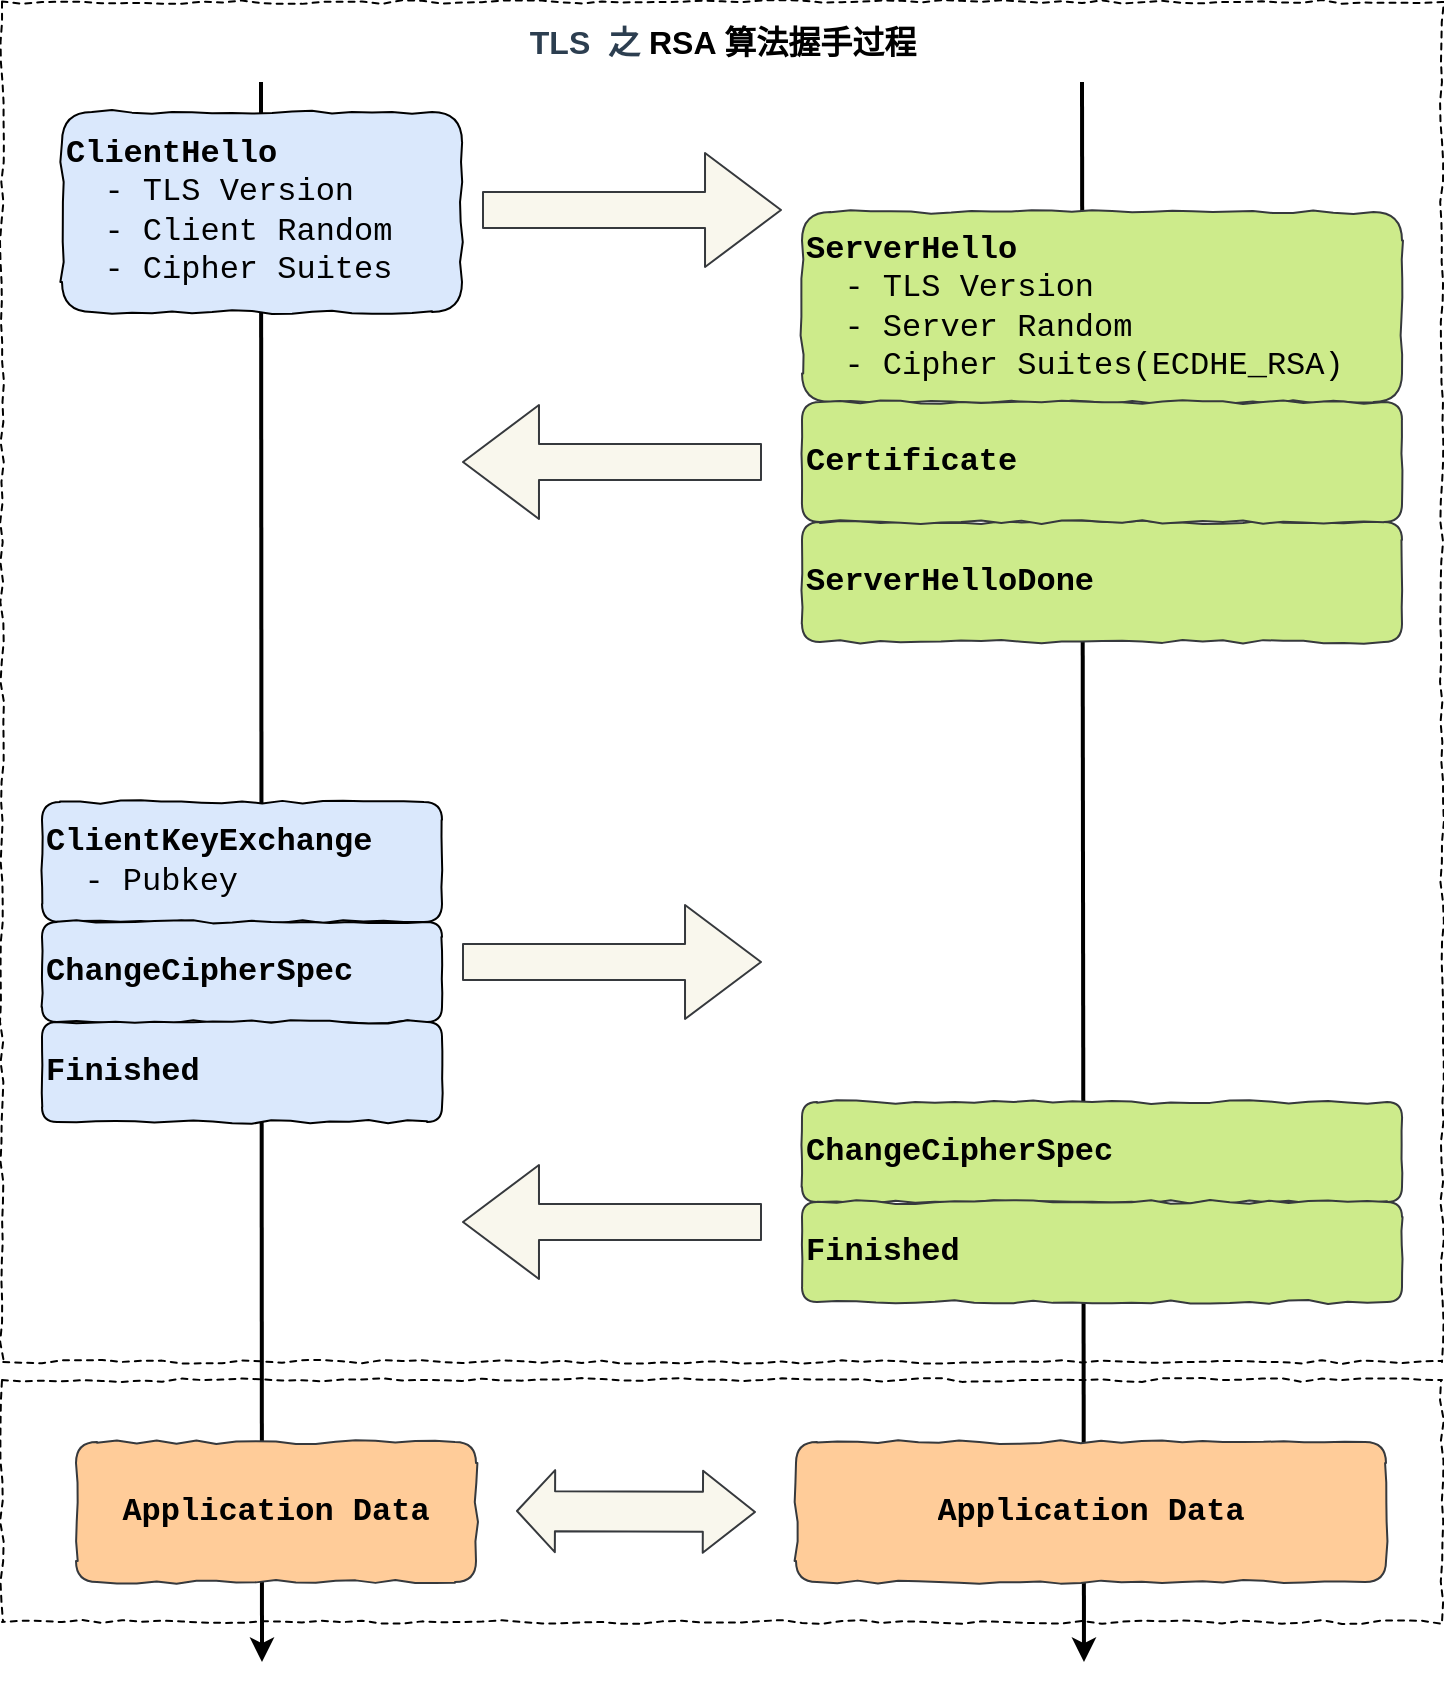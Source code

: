 <mxfile version="17.2.3" type="github">
  <diagram id="x2PmlvAJv_ifcK5xUWja" name="第 1 页">
    <mxGraphModel dx="929" dy="532" grid="1" gridSize="10" guides="1" tooltips="1" connect="1" arrows="1" fold="1" page="1" pageScale="1" pageWidth="827" pageHeight="1169" math="0" shadow="0">
      <root>
        <mxCell id="0" />
        <mxCell id="1" parent="0" />
        <mxCell id="-5DfbcvIHxEYxNOzWpbB-26" value="" style="rounded=0;whiteSpace=wrap;html=1;shadow=0;comic=1;sketch=0;fontFamily=Courier New;fontSize=16;align=left;dashed=1;" parent="1" vertex="1">
          <mxGeometry x="70" y="1169" width="720" height="121" as="geometry" />
        </mxCell>
        <mxCell id="-5DfbcvIHxEYxNOzWpbB-25" value="" style="rounded=0;whiteSpace=wrap;html=1;shadow=0;comic=1;sketch=0;fontFamily=Courier New;fontSize=16;align=left;dashed=1;" parent="1" vertex="1">
          <mxGeometry x="70" y="480" width="720" height="680" as="geometry" />
        </mxCell>
        <mxCell id="-5DfbcvIHxEYxNOzWpbB-24" value="" style="endArrow=classic;html=1;fontFamily=Courier New;fontSize=16;fontColor=#000000;strokeWidth=2;" parent="1" edge="1">
          <mxGeometry width="50" height="50" relative="1" as="geometry">
            <mxPoint x="610" y="520" as="sourcePoint" />
            <mxPoint x="611" y="1310" as="targetPoint" />
          </mxGeometry>
        </mxCell>
        <mxCell id="-5DfbcvIHxEYxNOzWpbB-23" value="" style="endArrow=classic;html=1;fontFamily=Courier New;fontSize=16;fontColor=#000000;strokeWidth=2;" parent="1" edge="1">
          <mxGeometry width="50" height="50" relative="1" as="geometry">
            <mxPoint x="199.5" y="520" as="sourcePoint" />
            <mxPoint x="200" y="1310" as="targetPoint" />
          </mxGeometry>
        </mxCell>
        <mxCell id="-5DfbcvIHxEYxNOzWpbB-1" value="&lt;div style=&quot;overflow: auto ; margin-top: 0px ; margin-bottom: 0px ; font-size: 16px&quot; class=&quot;newpage&quot;&gt;&lt;font style=&quot;font-size: 16px&quot;&gt;&lt;b&gt;ClientHello&lt;/b&gt;&lt;/font&gt;&lt;/div&gt;&lt;div style=&quot;overflow: auto ; margin-top: 0px ; margin-bottom: 0px ; font-size: 16px&quot; class=&quot;newpage&quot;&gt;&lt;font&gt;&amp;nbsp; - TLS Version&lt;/font&gt;&lt;/div&gt;&lt;div style=&quot;overflow: auto ; margin-top: 0px ; margin-bottom: 0px ; font-size: 16px&quot; class=&quot;newpage&quot;&gt;&lt;font&gt;&amp;nbsp; - Client Random&lt;/font&gt;&lt;/div&gt;&lt;div style=&quot;overflow: auto ; margin-top: 0px ; margin-bottom: 0px ; font-size: 16px&quot; class=&quot;newpage&quot;&gt;&lt;font&gt;&amp;nbsp; - Cipher Suites&lt;/font&gt;&lt;/div&gt;&lt;div style=&quot;overflow: auto ; margin-top: 0px ; margin-bottom: 0px ; font-size: 16px&quot; class=&quot;newpage&quot;&gt;&lt;font style=&quot;font-size: 16px&quot;&gt;&lt;/font&gt;&lt;/div&gt;" style="rounded=1;whiteSpace=wrap;html=1;sketch=0;shadow=0;comic=1;fontFamily=Courier New;labelBackgroundColor=none;fillColor=#dae8fc;fontSize=16;align=left;" parent="1" vertex="1">
          <mxGeometry x="100" y="535" width="200" height="100" as="geometry" />
        </mxCell>
        <mxCell id="-5DfbcvIHxEYxNOzWpbB-2" value="&lt;div style=&quot;overflow: auto ; margin-top: 0px ; margin-bottom: 0px&quot; class=&quot;newpage&quot;&gt;ServerHelloDone&amp;nbsp;&lt;br&gt;&lt;/div&gt;" style="rounded=1;whiteSpace=wrap;html=1;sketch=0;shadow=0;comic=1;fontFamily=Courier New;labelBackgroundColor=none;fillColor=#cdeb8b;fontSize=16;align=left;fontStyle=1;strokeColor=#36393d;" parent="1" vertex="1">
          <mxGeometry x="470" y="740" width="300" height="60" as="geometry" />
        </mxCell>
        <mxCell id="-5DfbcvIHxEYxNOzWpbB-5" value="&lt;div style=&quot;overflow: auto ; margin-top: 0px ; margin-bottom: 0px ; font-size: 16px&quot; class=&quot;newpage&quot;&gt;&lt;div style=&quot;overflow: auto ; margin-top: 0px ; margin-bottom: 0px&quot; class=&quot;newpage&quot;&gt;Application Data &lt;/div&gt;&lt;/div&gt;" style="rounded=1;whiteSpace=wrap;html=1;sketch=0;shadow=0;comic=1;fontFamily=Courier New;labelBackgroundColor=none;fillColor=#ffcc99;fontSize=16;strokeColor=#36393d;fontStyle=1" parent="1" vertex="1">
          <mxGeometry x="107" y="1200" width="200" height="70" as="geometry" />
        </mxCell>
        <mxCell id="-5DfbcvIHxEYxNOzWpbB-6" value="&lt;div style=&quot;overflow: auto ; margin-top: 0px ; margin-bottom: 0px ; font-size: 16px&quot; class=&quot;newpage&quot;&gt;&lt;div style=&quot;overflow: auto ; margin-top: 0px ; margin-bottom: 0px&quot; class=&quot;newpage&quot;&gt;Application Data &lt;/div&gt;&lt;/div&gt;" style="rounded=1;whiteSpace=wrap;html=1;sketch=0;shadow=0;comic=1;fontFamily=Courier New;labelBackgroundColor=none;fillColor=#ffcc99;fontSize=16;strokeColor=#36393d;fontStyle=1" parent="1" vertex="1">
          <mxGeometry x="467" y="1200" width="295" height="70" as="geometry" />
        </mxCell>
        <mxCell id="-5DfbcvIHxEYxNOzWpbB-7" value="&lt;div style=&quot;overflow: auto ; margin-top: 0px ; margin-bottom: 0px ; font-size: 16px&quot; class=&quot;newpage&quot;&gt;&lt;font style=&quot;font-size: 16px&quot;&gt;&lt;b&gt;ServerHello&lt;/b&gt;&lt;/font&gt;&lt;/div&gt;&lt;div style=&quot;overflow: auto ; margin-top: 0px ; margin-bottom: 0px ; font-size: 16px&quot; class=&quot;newpage&quot;&gt;&amp;nbsp; - TLS Version&lt;/div&gt;&lt;div style=&quot;overflow: auto ; margin-top: 0px ; margin-bottom: 0px ; font-size: 16px&quot; class=&quot;newpage&quot;&gt;&amp;nbsp; - Server Random&lt;/div&gt;&lt;div style=&quot;overflow: auto ; margin-top: 0px ; margin-bottom: 0px ; font-size: 16px&quot; class=&quot;newpage&quot;&gt;&amp;nbsp; - Cipher Suites(ECDHE_RSA)&lt;/div&gt;&lt;div style=&quot;overflow: auto ; margin-top: 0px ; margin-bottom: 0px ; font-size: 16px&quot; class=&quot;newpage&quot;&gt;&lt;font style=&quot;font-size: 16px&quot;&gt;&lt;/font&gt;&lt;/div&gt;" style="rounded=1;whiteSpace=wrap;html=1;sketch=0;shadow=0;comic=1;fontFamily=Courier New;labelBackgroundColor=none;fillColor=#cdeb8b;fontSize=16;align=left;strokeColor=#36393d;" parent="1" vertex="1">
          <mxGeometry x="470" y="585" width="300" height="95" as="geometry" />
        </mxCell>
        <mxCell id="-5DfbcvIHxEYxNOzWpbB-9" value="&lt;div style=&quot;overflow: auto ; margin-top: 0px ; margin-bottom: 0px&quot; class=&quot;newpage&quot;&gt;&lt;div style=&quot;overflow: auto ; margin-top: 0px ; margin-bottom: 0px&quot; class=&quot;newpage&quot;&gt;Certificate&lt;/div&gt;&lt;/div&gt;" style="rounded=1;whiteSpace=wrap;html=1;sketch=0;shadow=0;comic=1;fontFamily=Courier New;labelBackgroundColor=none;fillColor=#cdeb8b;fontSize=16;align=left;fontStyle=1;strokeColor=#36393d;" parent="1" vertex="1">
          <mxGeometry x="470" y="680" width="300" height="60" as="geometry" />
        </mxCell>
        <mxCell id="-5DfbcvIHxEYxNOzWpbB-10" value="&lt;div style=&quot;overflow: auto ; margin-top: 0px ; margin-bottom: 0px ; font-size: 16px&quot; class=&quot;newpage&quot;&gt;&lt;b&gt;ClientKeyExchange&lt;/b&gt;&lt;br&gt;&lt;/div&gt;&lt;div style=&quot;overflow: auto ; margin-top: 0px ; margin-bottom: 0px ; font-size: 16px&quot; class=&quot;newpage&quot;&gt;&amp;nbsp; - Pubkey&lt;/div&gt;&lt;div style=&quot;overflow: auto ; margin-top: 0px ; margin-bottom: 0px ; font-size: 16px&quot; class=&quot;newpage&quot;&gt;&lt;font style=&quot;font-size: 16px&quot;&gt;&lt;/font&gt;&lt;/div&gt;" style="rounded=1;whiteSpace=wrap;html=1;sketch=0;shadow=0;comic=1;fontFamily=Courier New;labelBackgroundColor=none;fillColor=#dae8fc;fontSize=16;align=left;" parent="1" vertex="1">
          <mxGeometry x="90" y="880" width="200" height="60" as="geometry" />
        </mxCell>
        <mxCell id="-5DfbcvIHxEYxNOzWpbB-11" value="&lt;div style=&quot;overflow: auto ; margin-top: 0px ; margin-bottom: 0px&quot; class=&quot;newpage&quot;&gt;&lt;div style=&quot;overflow: auto ; margin-top: 0px ; margin-bottom: 0px&quot; class=&quot;newpage&quot;&gt;&lt;div style=&quot;overflow: auto ; margin-top: 0px ; margin-bottom: 0px&quot; class=&quot;newpage&quot;&gt;ChangeCipherSpec&lt;/div&gt;&lt;/div&gt;&lt;/div&gt;" style="rounded=1;whiteSpace=wrap;html=1;sketch=0;shadow=0;comic=1;fontFamily=Courier New;labelBackgroundColor=none;fillColor=#cdeb8b;fontSize=16;align=left;fontStyle=1;strokeColor=#36393d;" parent="1" vertex="1">
          <mxGeometry x="470" y="1030" width="300" height="50" as="geometry" />
        </mxCell>
        <mxCell id="-5DfbcvIHxEYxNOzWpbB-12" value="&lt;div style=&quot;overflow: auto ; margin-top: 0px ; margin-bottom: 0px&quot; class=&quot;newpage&quot;&gt;&lt;div style=&quot;overflow: auto ; margin-top: 0px ; margin-bottom: 0px&quot; class=&quot;newpage&quot;&gt;&lt;div style=&quot;overflow: auto ; margin-top: 0px ; margin-bottom: 0px&quot; class=&quot;newpage&quot;&gt;&lt;div style=&quot;overflow: auto ; margin-top: 0px ; margin-bottom: 0px&quot; class=&quot;newpage&quot;&gt;Finished&lt;/div&gt;&lt;/div&gt;&lt;/div&gt;&lt;/div&gt;" style="rounded=1;whiteSpace=wrap;html=1;sketch=0;shadow=0;comic=1;fontFamily=Courier New;labelBackgroundColor=none;fillColor=#cdeb8b;fontSize=16;align=left;fontStyle=1;strokeColor=#36393d;" parent="1" vertex="1">
          <mxGeometry x="470" y="1080" width="300" height="50" as="geometry" />
        </mxCell>
        <mxCell id="-5DfbcvIHxEYxNOzWpbB-14" value="&lt;div style=&quot;overflow: auto ; margin-top: 0px ; margin-bottom: 0px&quot; class=&quot;newpage&quot;&gt;&lt;div style=&quot;overflow: auto ; margin-top: 0px ; margin-bottom: 0px&quot; class=&quot;newpage&quot;&gt;&lt;div style=&quot;overflow: auto ; margin-top: 0px ; margin-bottom: 0px&quot; class=&quot;newpage&quot;&gt;ChangeCipherSpec&lt;/div&gt;&lt;/div&gt;&lt;/div&gt;" style="rounded=1;whiteSpace=wrap;html=1;sketch=0;shadow=0;comic=1;fontFamily=Courier New;labelBackgroundColor=none;fillColor=#dae8fc;fontSize=16;align=left;fontStyle=1" parent="1" vertex="1">
          <mxGeometry x="90" y="940" width="200" height="50" as="geometry" />
        </mxCell>
        <mxCell id="-5DfbcvIHxEYxNOzWpbB-15" value="&lt;div style=&quot;overflow: auto ; margin-top: 0px ; margin-bottom: 0px&quot; class=&quot;newpage&quot;&gt;&lt;div style=&quot;overflow: auto ; margin-top: 0px ; margin-bottom: 0px&quot; class=&quot;newpage&quot;&gt;&lt;div style=&quot;overflow: auto ; margin-top: 0px ; margin-bottom: 0px&quot; class=&quot;newpage&quot;&gt;&lt;div style=&quot;overflow: auto ; margin-top: 0px ; margin-bottom: 0px&quot; class=&quot;newpage&quot;&gt;Finished&lt;/div&gt;&lt;/div&gt;&lt;/div&gt;&lt;/div&gt;" style="rounded=1;whiteSpace=wrap;html=1;sketch=0;shadow=0;comic=1;fontFamily=Courier New;labelBackgroundColor=none;fillColor=#dae8fc;fontSize=16;align=left;fontStyle=1" parent="1" vertex="1">
          <mxGeometry x="90" y="990" width="200" height="50" as="geometry" />
        </mxCell>
        <mxCell id="-5DfbcvIHxEYxNOzWpbB-17" value="" style="shape=flexArrow;endArrow=classic;html=1;fontFamily=Courier New;fontSize=16;fontColor=#000000;endWidth=38;endSize=12.33;width=18;fillColor=#f9f7ed;strokeColor=#36393d;" parent="1" edge="1">
          <mxGeometry width="50" height="50" relative="1" as="geometry">
            <mxPoint x="310" y="584" as="sourcePoint" />
            <mxPoint x="460" y="584" as="targetPoint" />
          </mxGeometry>
        </mxCell>
        <mxCell id="-5DfbcvIHxEYxNOzWpbB-19" value="" style="shape=flexArrow;endArrow=classic;html=1;fontFamily=Courier New;fontSize=16;fontColor=#000000;endWidth=38;endSize=12.33;width=18;fillColor=#f9f7ed;strokeColor=#36393d;" parent="1" edge="1">
          <mxGeometry width="50" height="50" relative="1" as="geometry">
            <mxPoint x="450" y="710" as="sourcePoint" />
            <mxPoint x="300" y="710" as="targetPoint" />
          </mxGeometry>
        </mxCell>
        <mxCell id="-5DfbcvIHxEYxNOzWpbB-20" value="" style="shape=flexArrow;endArrow=classic;html=1;fontFamily=Courier New;fontSize=16;fontColor=#000000;endWidth=38;endSize=12.33;width=18;fillColor=#f9f7ed;strokeColor=#36393d;" parent="1" edge="1">
          <mxGeometry width="50" height="50" relative="1" as="geometry">
            <mxPoint x="300" y="960" as="sourcePoint" />
            <mxPoint x="450" y="960" as="targetPoint" />
          </mxGeometry>
        </mxCell>
        <mxCell id="-5DfbcvIHxEYxNOzWpbB-21" value="" style="shape=flexArrow;endArrow=classic;html=1;fontFamily=Courier New;fontSize=16;fontColor=#000000;endWidth=38;endSize=12.33;width=18;fillColor=#f9f7ed;strokeColor=#36393d;" parent="1" edge="1">
          <mxGeometry width="50" height="50" relative="1" as="geometry">
            <mxPoint x="450" y="1090" as="sourcePoint" />
            <mxPoint x="300" y="1090" as="targetPoint" />
          </mxGeometry>
        </mxCell>
        <mxCell id="-5DfbcvIHxEYxNOzWpbB-22" value="" style="shape=flexArrow;endArrow=classic;startArrow=classic;html=1;fontFamily=Courier New;fontSize=16;fontColor=#000000;width=20;startSize=8.35;fillColor=#f9f7ed;strokeColor=#36393d;" parent="1" edge="1">
          <mxGeometry width="50" height="50" relative="1" as="geometry">
            <mxPoint x="447" y="1235" as="sourcePoint" />
            <mxPoint x="327" y="1234.5" as="targetPoint" />
          </mxGeometry>
        </mxCell>
        <mxCell id="iLiKI8UxI73QF8hjUmna-1" value="&lt;span style=&quot;color: rgb(44, 62, 80); font-size: 16px; background-color: rgb(255, 255, 255);&quot;&gt;TLS&amp;nbsp; 之&amp;nbsp;&lt;/span&gt;RSA 算法握手过程" style="text;html=1;align=center;verticalAlign=middle;resizable=0;points=[];autosize=1;strokeColor=none;fillColor=none;fontSize=16;fontStyle=1" vertex="1" parent="1">
          <mxGeometry x="325" y="490" width="210" height="20" as="geometry" />
        </mxCell>
      </root>
    </mxGraphModel>
  </diagram>
</mxfile>
